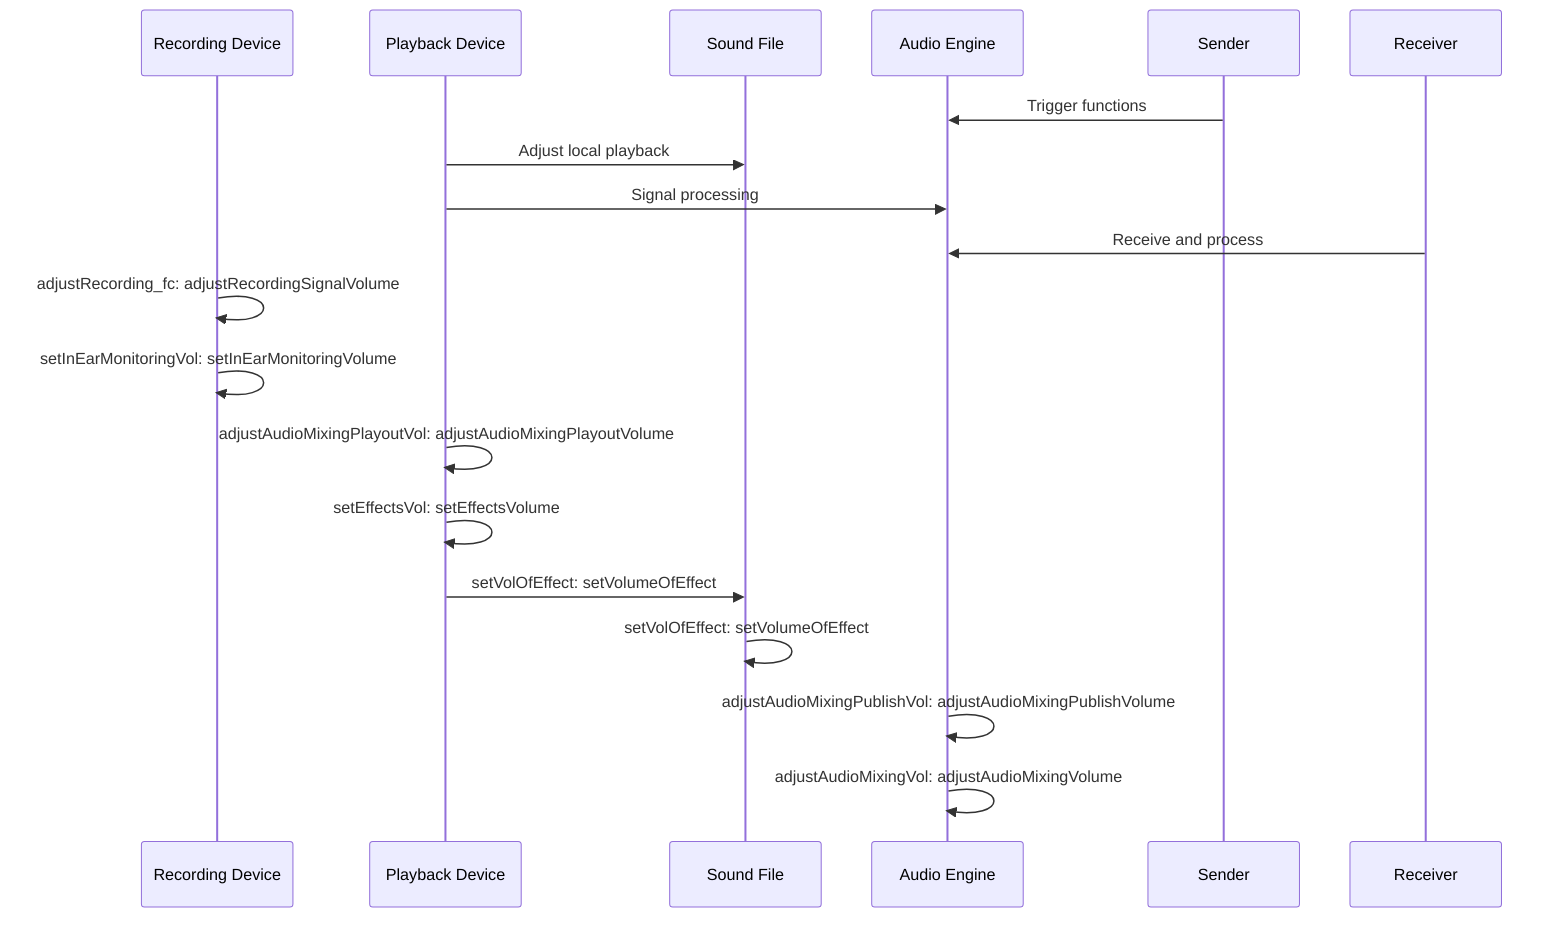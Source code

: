 sequenceDiagram
    participant Recording Device
    participant Playback Device
    participant Sound File
    participant Audio Engine
    participant Sender
    participant Receiver

    Sender->>Audio Engine: Trigger functions
    Playback Device->>Sound File: Adjust local playback
    Playback Device->>Audio Engine: Signal processing

    Receiver->>Audio Engine: Receive and process

    Recording Device->>Recording Device: adjustRecording_fc: adjustRecordingSignalVolume
    Recording Device->>Recording Device: setInEarMonitoringVol: setInEarMonitoringVolume

    Playback Device->>Playback Device: adjustAudioMixingPlayoutVol: adjustAudioMixingPlayoutVolume
    Playback Device->>Playback Device: setEffectsVol: setEffectsVolume
    Playback Device->>Sound File: setVolOfEffect: setVolumeOfEffect

    Sound File->>Sound File: setVolOfEffect: setVolumeOfEffect

    Audio Engine->>Audio Engine: adjustAudioMixingPublishVol: adjustAudioMixingPublishVolume
    Audio Engine->>Audio Engine: adjustAudioMixingVol: adjustAudioMixingVolume